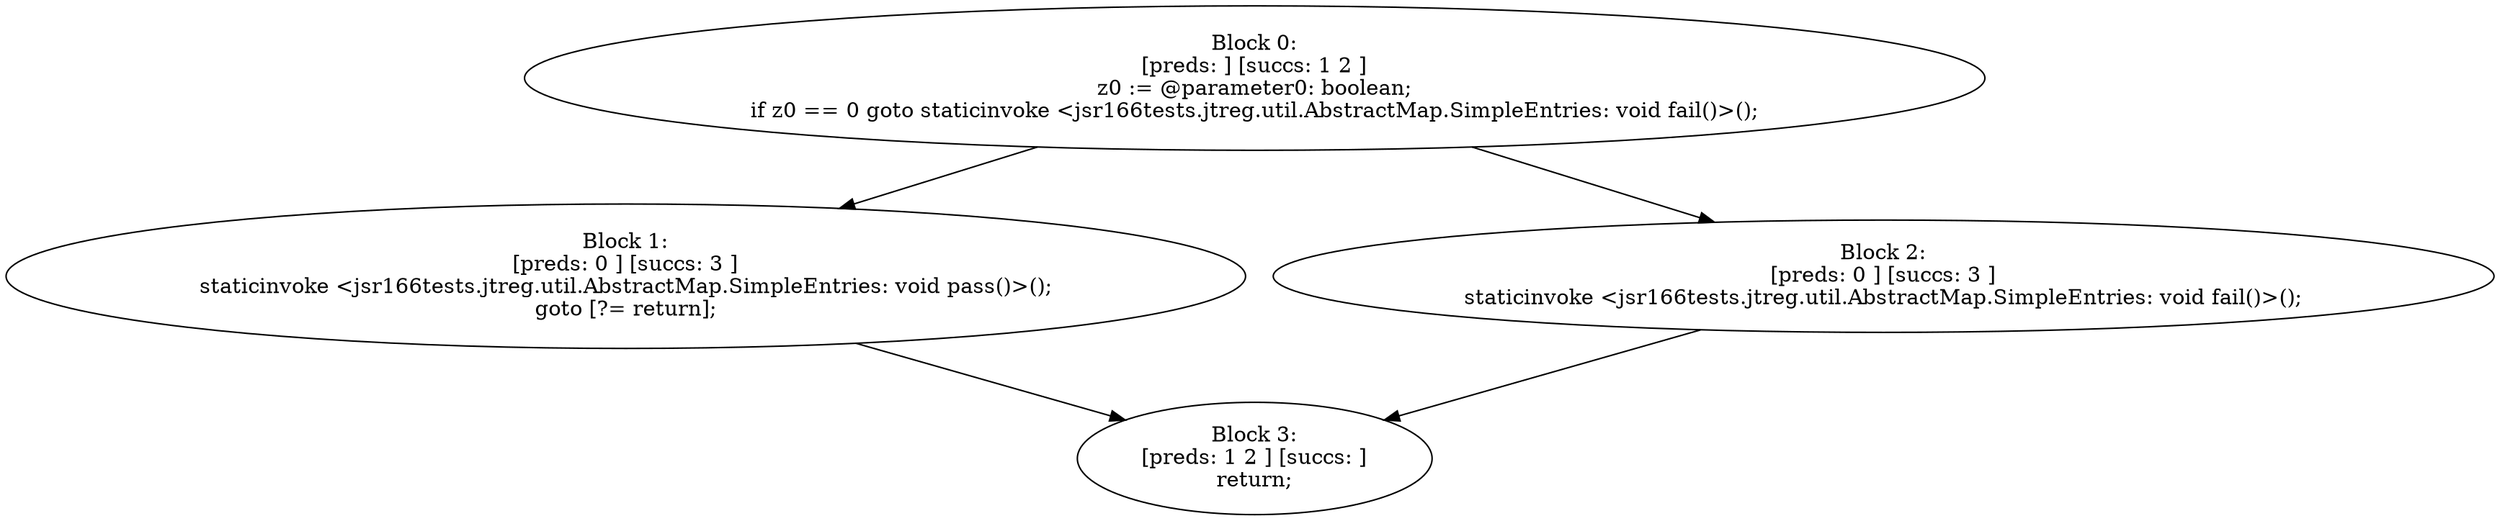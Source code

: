 digraph "unitGraph" {
    "Block 0:
[preds: ] [succs: 1 2 ]
z0 := @parameter0: boolean;
if z0 == 0 goto staticinvoke <jsr166tests.jtreg.util.AbstractMap.SimpleEntries: void fail()>();
"
    "Block 1:
[preds: 0 ] [succs: 3 ]
staticinvoke <jsr166tests.jtreg.util.AbstractMap.SimpleEntries: void pass()>();
goto [?= return];
"
    "Block 2:
[preds: 0 ] [succs: 3 ]
staticinvoke <jsr166tests.jtreg.util.AbstractMap.SimpleEntries: void fail()>();
"
    "Block 3:
[preds: 1 2 ] [succs: ]
return;
"
    "Block 0:
[preds: ] [succs: 1 2 ]
z0 := @parameter0: boolean;
if z0 == 0 goto staticinvoke <jsr166tests.jtreg.util.AbstractMap.SimpleEntries: void fail()>();
"->"Block 1:
[preds: 0 ] [succs: 3 ]
staticinvoke <jsr166tests.jtreg.util.AbstractMap.SimpleEntries: void pass()>();
goto [?= return];
";
    "Block 0:
[preds: ] [succs: 1 2 ]
z0 := @parameter0: boolean;
if z0 == 0 goto staticinvoke <jsr166tests.jtreg.util.AbstractMap.SimpleEntries: void fail()>();
"->"Block 2:
[preds: 0 ] [succs: 3 ]
staticinvoke <jsr166tests.jtreg.util.AbstractMap.SimpleEntries: void fail()>();
";
    "Block 1:
[preds: 0 ] [succs: 3 ]
staticinvoke <jsr166tests.jtreg.util.AbstractMap.SimpleEntries: void pass()>();
goto [?= return];
"->"Block 3:
[preds: 1 2 ] [succs: ]
return;
";
    "Block 2:
[preds: 0 ] [succs: 3 ]
staticinvoke <jsr166tests.jtreg.util.AbstractMap.SimpleEntries: void fail()>();
"->"Block 3:
[preds: 1 2 ] [succs: ]
return;
";
}
